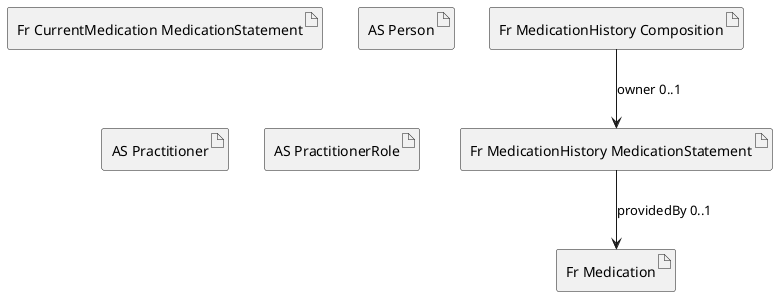 @startuml

artifact "Fr MedicationHistory Composition" as MHComp
artifact "Fr MedicationHistory MedicationStatement" as MHMS
artifact "Fr Medication" as M
artifact "Fr CurrentMedication Composition" as CMMS
artifact "Fr CurrentMedication MedicationStatement" as CMMS
artifact "AS Person" as person
artifact "AS Practitioner" as practitioner
artifact "AS PractitionerRole" as practitionerrole

' url of device is  [[StructureDefinition-as-device.html]]
' url of healthcareserviceActivity is  [[StructureDefinition-as-healthcareservice-healthcare-activity.html]]
' url of healthcareserviceEquipment is  [[StructureDefinition-as-healthcareservice-social-equipment.html]]
' url of organization [[StructureDefinition-as-organization.html]]
' url of person [[StructureDefinition-as-person.html]]
' url of practitioner [[StructureDefinition-as-practitioner.html]]
' url of practitionerrole [[StructureDefinition-as-practitionerrole.html]]

' ##########
' # MHComp #
' ##########
MHComp --> MHMS : owner 0..1


' ########
' # MHMS #
' ########
MHMS --> M : providedBy 0..1

@enduml